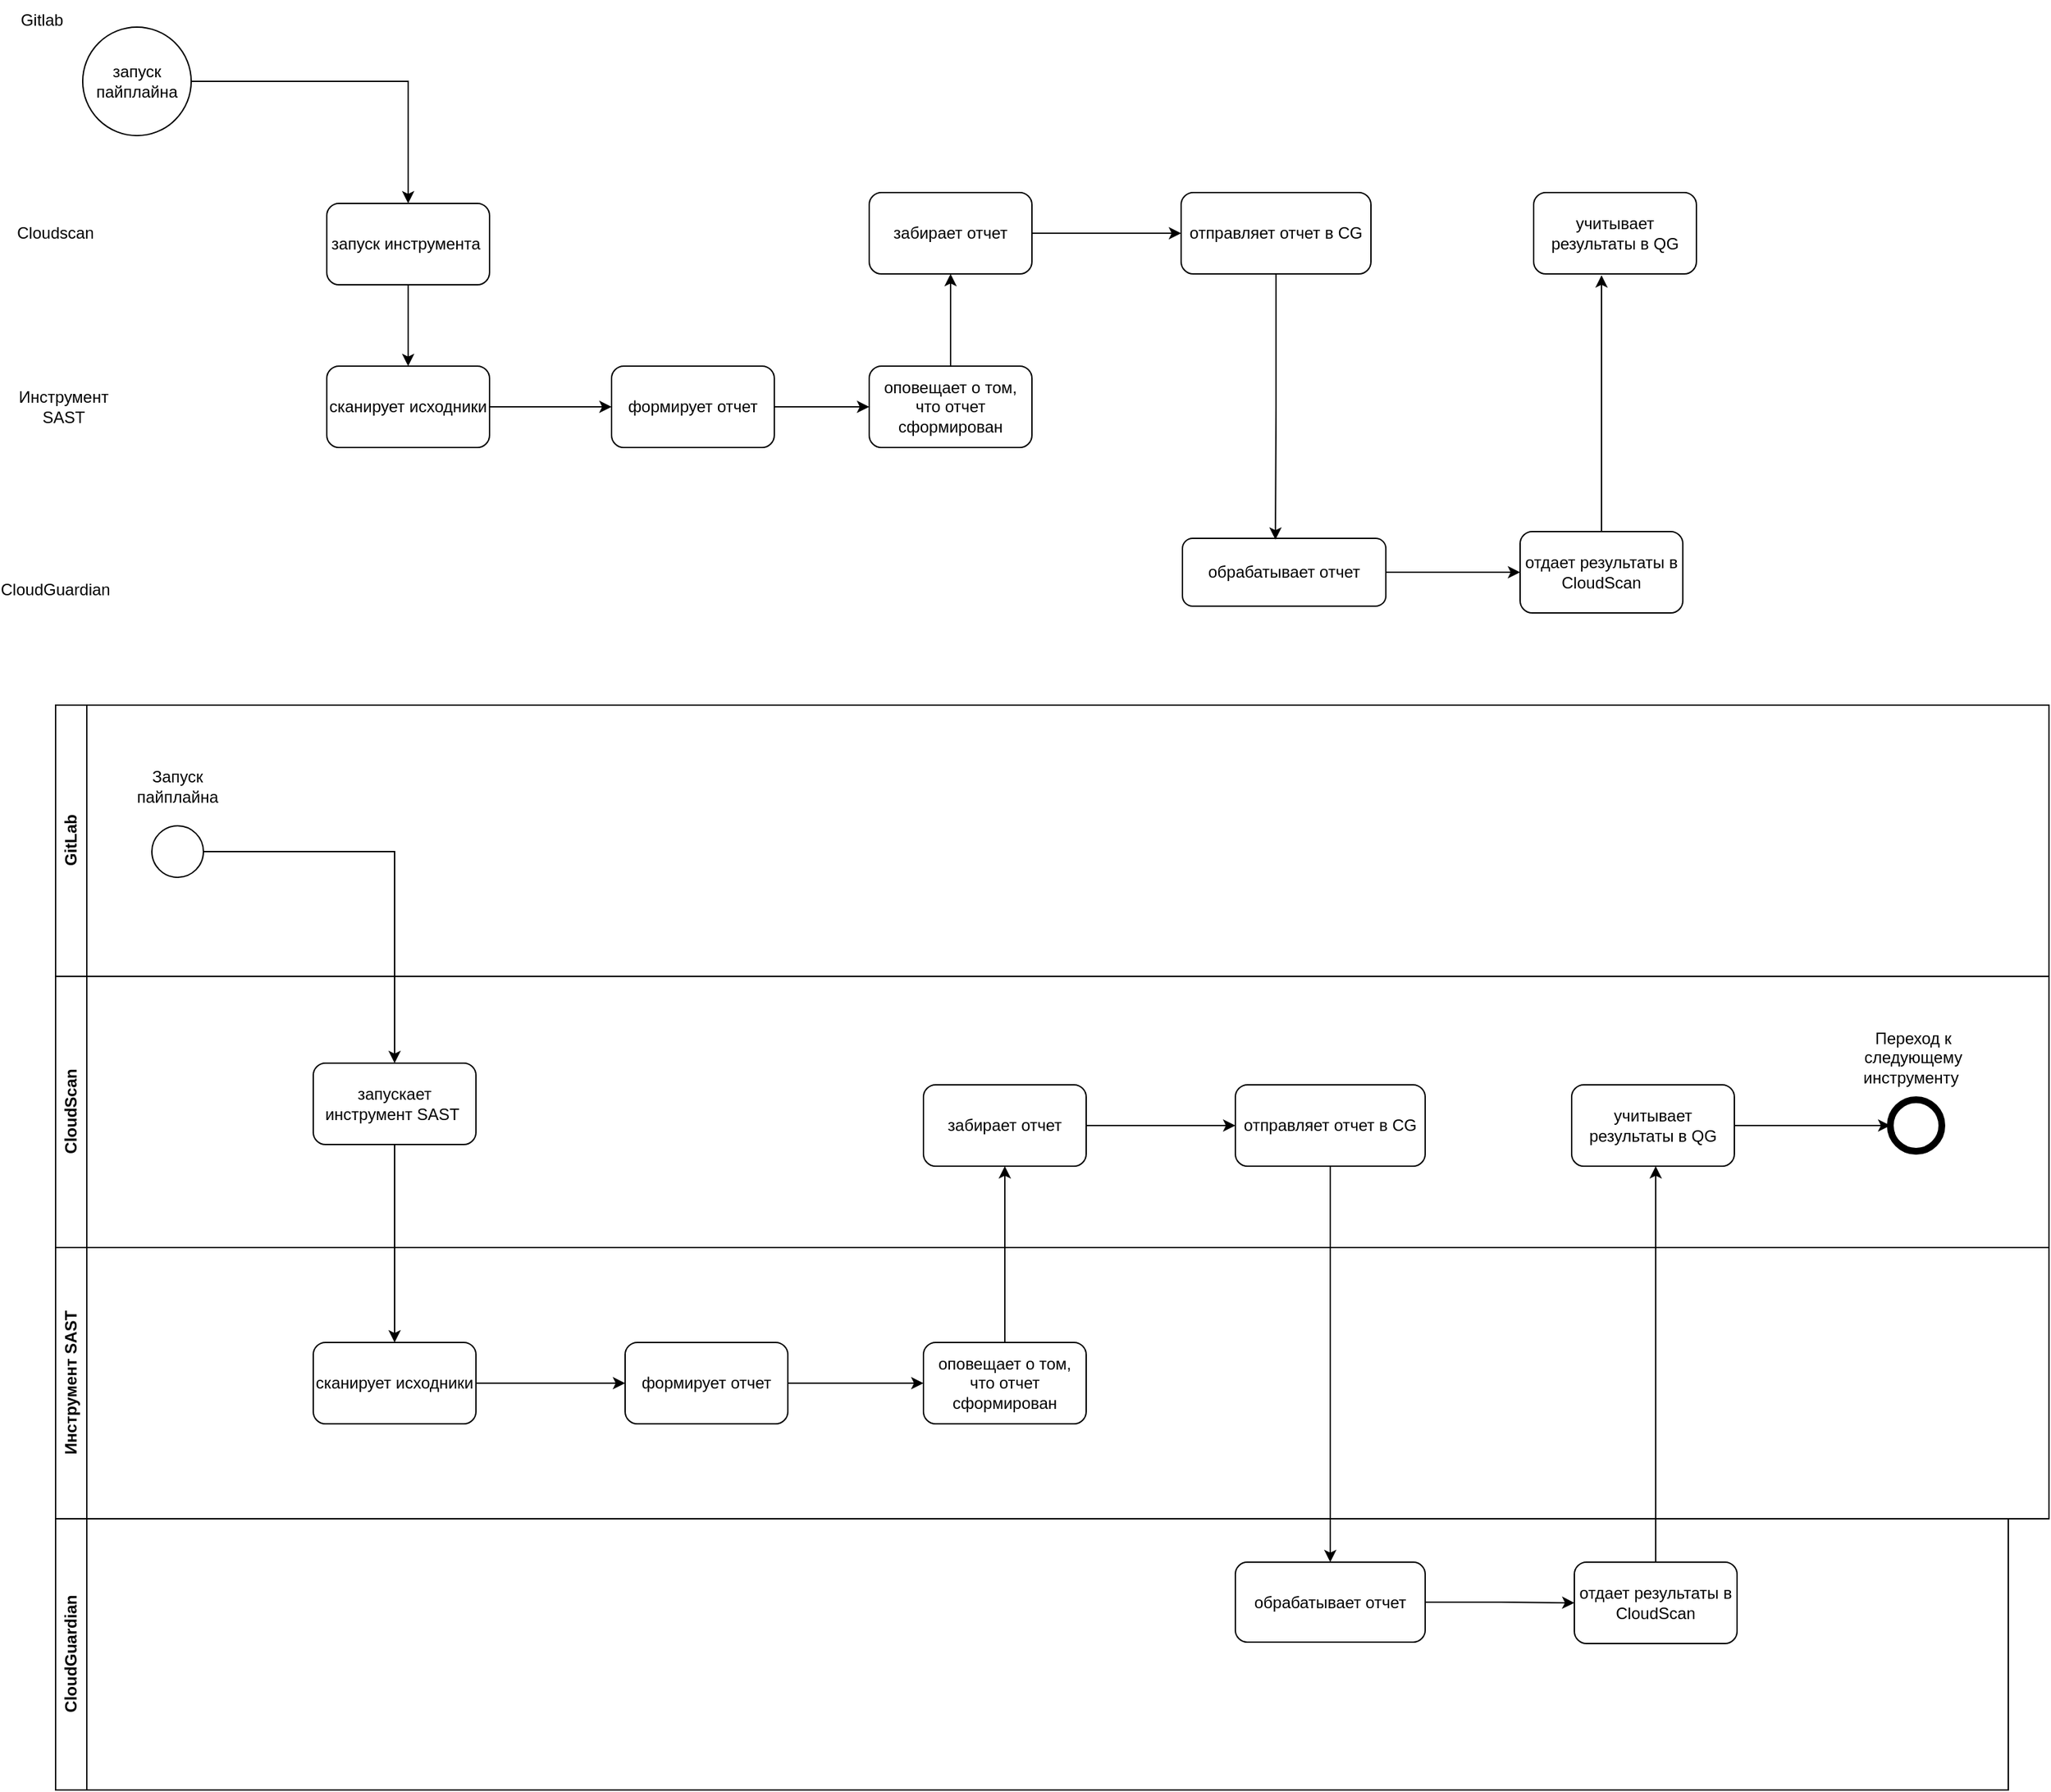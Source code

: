 <mxfile version="24.7.1" type="github">
  <diagram name="Страница — 1" id="hdgRyzGxekrmIZ3NcP9e">
    <mxGraphModel dx="1242" dy="700" grid="1" gridSize="10" guides="1" tooltips="1" connect="1" arrows="1" fold="1" page="1" pageScale="1" pageWidth="827" pageHeight="1169" math="0" shadow="0">
      <root>
        <mxCell id="0" />
        <mxCell id="1" parent="0" />
        <mxCell id="EfJEgGZbRH4EHWMEyh69-4" style="edgeStyle=orthogonalEdgeStyle;rounded=0;orthogonalLoop=1;jettySize=auto;html=1;" edge="1" parent="1" source="EfJEgGZbRH4EHWMEyh69-1" target="EfJEgGZbRH4EHWMEyh69-3">
          <mxGeometry relative="1" as="geometry" />
        </mxCell>
        <mxCell id="EfJEgGZbRH4EHWMEyh69-1" value="запуск пайплайна" style="ellipse;whiteSpace=wrap;html=1;aspect=fixed;" vertex="1" parent="1">
          <mxGeometry x="70" y="370" width="80" height="80" as="geometry" />
        </mxCell>
        <mxCell id="EfJEgGZbRH4EHWMEyh69-2" value="Gitlab" style="text;html=1;align=center;verticalAlign=middle;whiteSpace=wrap;rounded=0;" vertex="1" parent="1">
          <mxGeometry x="10" y="350" width="60" height="30" as="geometry" />
        </mxCell>
        <mxCell id="EfJEgGZbRH4EHWMEyh69-8" style="edgeStyle=orthogonalEdgeStyle;rounded=0;orthogonalLoop=1;jettySize=auto;html=1;entryX=0.5;entryY=0;entryDx=0;entryDy=0;" edge="1" parent="1" source="EfJEgGZbRH4EHWMEyh69-3" target="EfJEgGZbRH4EHWMEyh69-6">
          <mxGeometry relative="1" as="geometry" />
        </mxCell>
        <mxCell id="EfJEgGZbRH4EHWMEyh69-3" value="запуск инструмента&amp;nbsp;" style="rounded=1;whiteSpace=wrap;html=1;" vertex="1" parent="1">
          <mxGeometry x="250" y="500" width="120" height="60" as="geometry" />
        </mxCell>
        <mxCell id="EfJEgGZbRH4EHWMEyh69-5" value="Cloudscan" style="text;html=1;align=center;verticalAlign=middle;whiteSpace=wrap;rounded=0;" vertex="1" parent="1">
          <mxGeometry x="20" y="507" width="60" height="30" as="geometry" />
        </mxCell>
        <mxCell id="EfJEgGZbRH4EHWMEyh69-12" style="edgeStyle=orthogonalEdgeStyle;rounded=0;orthogonalLoop=1;jettySize=auto;html=1;entryX=0;entryY=0.5;entryDx=0;entryDy=0;" edge="1" parent="1" source="EfJEgGZbRH4EHWMEyh69-6" target="EfJEgGZbRH4EHWMEyh69-11">
          <mxGeometry relative="1" as="geometry">
            <mxPoint x="410" y="650" as="targetPoint" />
          </mxGeometry>
        </mxCell>
        <mxCell id="EfJEgGZbRH4EHWMEyh69-6" value="сканирует исходники" style="rounded=1;whiteSpace=wrap;html=1;" vertex="1" parent="1">
          <mxGeometry x="250" y="620" width="120" height="60" as="geometry" />
        </mxCell>
        <mxCell id="EfJEgGZbRH4EHWMEyh69-7" value="Инструмент SAST" style="text;html=1;align=center;verticalAlign=middle;whiteSpace=wrap;rounded=0;" vertex="1" parent="1">
          <mxGeometry x="26" y="635" width="60" height="30" as="geometry" />
        </mxCell>
        <mxCell id="EfJEgGZbRH4EHWMEyh69-16" style="edgeStyle=orthogonalEdgeStyle;rounded=0;orthogonalLoop=1;jettySize=auto;html=1;entryX=0;entryY=0.5;entryDx=0;entryDy=0;" edge="1" parent="1" source="EfJEgGZbRH4EHWMEyh69-11" target="EfJEgGZbRH4EHWMEyh69-15">
          <mxGeometry relative="1" as="geometry" />
        </mxCell>
        <mxCell id="EfJEgGZbRH4EHWMEyh69-11" value="формирует отчет" style="rounded=1;whiteSpace=wrap;html=1;" vertex="1" parent="1">
          <mxGeometry x="460" y="620" width="120" height="60" as="geometry" />
        </mxCell>
        <mxCell id="EfJEgGZbRH4EHWMEyh69-18" style="edgeStyle=orthogonalEdgeStyle;rounded=0;orthogonalLoop=1;jettySize=auto;html=1;entryX=0.5;entryY=1;entryDx=0;entryDy=0;" edge="1" parent="1" source="EfJEgGZbRH4EHWMEyh69-15" target="EfJEgGZbRH4EHWMEyh69-17">
          <mxGeometry relative="1" as="geometry" />
        </mxCell>
        <mxCell id="EfJEgGZbRH4EHWMEyh69-15" value="оповещает о том, что отчет сформирован" style="rounded=1;whiteSpace=wrap;html=1;" vertex="1" parent="1">
          <mxGeometry x="650" y="620" width="120" height="60" as="geometry" />
        </mxCell>
        <mxCell id="EfJEgGZbRH4EHWMEyh69-21" style="edgeStyle=orthogonalEdgeStyle;rounded=0;orthogonalLoop=1;jettySize=auto;html=1;" edge="1" parent="1" source="EfJEgGZbRH4EHWMEyh69-17" target="EfJEgGZbRH4EHWMEyh69-20">
          <mxGeometry relative="1" as="geometry" />
        </mxCell>
        <mxCell id="EfJEgGZbRH4EHWMEyh69-17" value="забирает отчет" style="rounded=1;whiteSpace=wrap;html=1;" vertex="1" parent="1">
          <mxGeometry x="650" y="492" width="120" height="60" as="geometry" />
        </mxCell>
        <mxCell id="EfJEgGZbRH4EHWMEyh69-19" value="CloudGuardian" style="text;html=1;align=center;verticalAlign=middle;whiteSpace=wrap;rounded=0;" vertex="1" parent="1">
          <mxGeometry x="20" y="770" width="60" height="30" as="geometry" />
        </mxCell>
        <mxCell id="EfJEgGZbRH4EHWMEyh69-20" value="отправляет отчет в CG" style="rounded=1;whiteSpace=wrap;html=1;" vertex="1" parent="1">
          <mxGeometry x="880" y="492" width="140" height="60" as="geometry" />
        </mxCell>
        <mxCell id="EfJEgGZbRH4EHWMEyh69-25" style="edgeStyle=orthogonalEdgeStyle;rounded=0;orthogonalLoop=1;jettySize=auto;html=1;entryX=0;entryY=0.5;entryDx=0;entryDy=0;" edge="1" parent="1" source="EfJEgGZbRH4EHWMEyh69-22" target="EfJEgGZbRH4EHWMEyh69-24">
          <mxGeometry relative="1" as="geometry" />
        </mxCell>
        <mxCell id="EfJEgGZbRH4EHWMEyh69-22" value="обрабатывает отчет" style="rounded=1;whiteSpace=wrap;html=1;" vertex="1" parent="1">
          <mxGeometry x="881" y="747" width="150" height="50" as="geometry" />
        </mxCell>
        <mxCell id="EfJEgGZbRH4EHWMEyh69-23" style="edgeStyle=orthogonalEdgeStyle;rounded=0;orthogonalLoop=1;jettySize=auto;html=1;entryX=0.457;entryY=0.02;entryDx=0;entryDy=0;entryPerimeter=0;" edge="1" parent="1" source="EfJEgGZbRH4EHWMEyh69-20" target="EfJEgGZbRH4EHWMEyh69-22">
          <mxGeometry relative="1" as="geometry" />
        </mxCell>
        <mxCell id="EfJEgGZbRH4EHWMEyh69-24" value="отдает результаты в CloudScan" style="rounded=1;whiteSpace=wrap;html=1;" vertex="1" parent="1">
          <mxGeometry x="1130" y="742" width="120" height="60" as="geometry" />
        </mxCell>
        <mxCell id="EfJEgGZbRH4EHWMEyh69-26" value="учитывает результаты в QG" style="rounded=1;whiteSpace=wrap;html=1;" vertex="1" parent="1">
          <mxGeometry x="1140" y="492" width="120" height="60" as="geometry" />
        </mxCell>
        <mxCell id="EfJEgGZbRH4EHWMEyh69-27" style="edgeStyle=orthogonalEdgeStyle;rounded=0;orthogonalLoop=1;jettySize=auto;html=1;entryX=0.417;entryY=1.017;entryDx=0;entryDy=0;entryPerimeter=0;" edge="1" parent="1" source="EfJEgGZbRH4EHWMEyh69-24" target="EfJEgGZbRH4EHWMEyh69-26">
          <mxGeometry relative="1" as="geometry" />
        </mxCell>
        <mxCell id="EfJEgGZbRH4EHWMEyh69-28" value="GitLab" style="swimlane;horizontal=0;whiteSpace=wrap;html=1;" vertex="1" parent="1">
          <mxGeometry x="50" y="870" width="1470" height="200" as="geometry" />
        </mxCell>
        <mxCell id="EfJEgGZbRH4EHWMEyh69-29" value="CloudScan" style="swimlane;horizontal=0;whiteSpace=wrap;html=1;" vertex="1" parent="1">
          <mxGeometry x="50" y="1070" width="1470" height="200" as="geometry" />
        </mxCell>
        <mxCell id="EfJEgGZbRH4EHWMEyh69-35" value="запускает инструмент SAST&amp;nbsp;" style="rounded=1;whiteSpace=wrap;html=1;" vertex="1" parent="EfJEgGZbRH4EHWMEyh69-29">
          <mxGeometry x="190" y="64" width="120" height="60" as="geometry" />
        </mxCell>
        <mxCell id="EfJEgGZbRH4EHWMEyh69-47" style="edgeStyle=orthogonalEdgeStyle;rounded=0;orthogonalLoop=1;jettySize=auto;html=1;entryX=0;entryY=0.5;entryDx=0;entryDy=0;" edge="1" parent="EfJEgGZbRH4EHWMEyh69-29" source="EfJEgGZbRH4EHWMEyh69-44" target="EfJEgGZbRH4EHWMEyh69-46">
          <mxGeometry relative="1" as="geometry" />
        </mxCell>
        <mxCell id="EfJEgGZbRH4EHWMEyh69-44" value="забирает отчет" style="rounded=1;whiteSpace=wrap;html=1;" vertex="1" parent="EfJEgGZbRH4EHWMEyh69-29">
          <mxGeometry x="640" y="80" width="120" height="60" as="geometry" />
        </mxCell>
        <mxCell id="EfJEgGZbRH4EHWMEyh69-46" value="отправляет отчет в CG" style="rounded=1;whiteSpace=wrap;html=1;" vertex="1" parent="EfJEgGZbRH4EHWMEyh69-29">
          <mxGeometry x="870" y="80" width="140" height="60" as="geometry" />
        </mxCell>
        <mxCell id="EfJEgGZbRH4EHWMEyh69-60" style="edgeStyle=orthogonalEdgeStyle;rounded=0;orthogonalLoop=1;jettySize=auto;html=1;entryX=0;entryY=0.5;entryDx=0;entryDy=0;" edge="1" parent="EfJEgGZbRH4EHWMEyh69-29" source="EfJEgGZbRH4EHWMEyh69-53" target="EfJEgGZbRH4EHWMEyh69-58">
          <mxGeometry relative="1" as="geometry" />
        </mxCell>
        <mxCell id="EfJEgGZbRH4EHWMEyh69-53" value="учитывает результаты в QG" style="rounded=1;whiteSpace=wrap;html=1;" vertex="1" parent="EfJEgGZbRH4EHWMEyh69-29">
          <mxGeometry x="1118" y="80" width="120" height="60" as="geometry" />
        </mxCell>
        <mxCell id="EfJEgGZbRH4EHWMEyh69-58" value="" style="ellipse;whiteSpace=wrap;html=1;aspect=fixed;strokeWidth=5;" vertex="1" parent="EfJEgGZbRH4EHWMEyh69-29">
          <mxGeometry x="1353" y="91" width="38" height="38" as="geometry" />
        </mxCell>
        <mxCell id="EfJEgGZbRH4EHWMEyh69-59" value="Переход к следующему инструменту&amp;nbsp;" style="text;html=1;strokeColor=none;fillColor=none;align=center;verticalAlign=middle;whiteSpace=wrap;rounded=0;" vertex="1" parent="EfJEgGZbRH4EHWMEyh69-29">
          <mxGeometry x="1340" y="45" width="60" height="30" as="geometry" />
        </mxCell>
        <mxCell id="EfJEgGZbRH4EHWMEyh69-30" value="Инструмент SAST" style="swimlane;horizontal=0;whiteSpace=wrap;html=1;" vertex="1" parent="1">
          <mxGeometry x="50" y="1270" width="1470" height="200" as="geometry" />
        </mxCell>
        <mxCell id="EfJEgGZbRH4EHWMEyh69-40" style="edgeStyle=orthogonalEdgeStyle;rounded=0;orthogonalLoop=1;jettySize=auto;html=1;entryX=0;entryY=0.5;entryDx=0;entryDy=0;" edge="1" parent="EfJEgGZbRH4EHWMEyh69-30" source="EfJEgGZbRH4EHWMEyh69-37" target="EfJEgGZbRH4EHWMEyh69-39">
          <mxGeometry relative="1" as="geometry" />
        </mxCell>
        <mxCell id="EfJEgGZbRH4EHWMEyh69-37" value="сканирует исходники" style="rounded=1;whiteSpace=wrap;html=1;" vertex="1" parent="EfJEgGZbRH4EHWMEyh69-30">
          <mxGeometry x="190" y="70" width="120" height="60" as="geometry" />
        </mxCell>
        <mxCell id="EfJEgGZbRH4EHWMEyh69-42" style="edgeStyle=orthogonalEdgeStyle;rounded=0;orthogonalLoop=1;jettySize=auto;html=1;entryX=0;entryY=0.5;entryDx=0;entryDy=0;" edge="1" parent="EfJEgGZbRH4EHWMEyh69-30" source="EfJEgGZbRH4EHWMEyh69-39" target="EfJEgGZbRH4EHWMEyh69-41">
          <mxGeometry relative="1" as="geometry" />
        </mxCell>
        <mxCell id="EfJEgGZbRH4EHWMEyh69-39" value="формирует отчет" style="rounded=1;whiteSpace=wrap;html=1;" vertex="1" parent="EfJEgGZbRH4EHWMEyh69-30">
          <mxGeometry x="420" y="70" width="120" height="60" as="geometry" />
        </mxCell>
        <mxCell id="EfJEgGZbRH4EHWMEyh69-41" value="оповещает о том, что отчет сформирован" style="rounded=1;whiteSpace=wrap;html=1;" vertex="1" parent="EfJEgGZbRH4EHWMEyh69-30">
          <mxGeometry x="640" y="70" width="120" height="60" as="geometry" />
        </mxCell>
        <mxCell id="EfJEgGZbRH4EHWMEyh69-52" style="edgeStyle=orthogonalEdgeStyle;rounded=0;orthogonalLoop=1;jettySize=auto;html=1;entryX=0;entryY=0.5;entryDx=0;entryDy=0;" edge="1" parent="EfJEgGZbRH4EHWMEyh69-30" source="EfJEgGZbRH4EHWMEyh69-48" target="EfJEgGZbRH4EHWMEyh69-51">
          <mxGeometry relative="1" as="geometry" />
        </mxCell>
        <mxCell id="EfJEgGZbRH4EHWMEyh69-48" value="обрабатывает отчет" style="rounded=1;whiteSpace=wrap;html=1;" vertex="1" parent="EfJEgGZbRH4EHWMEyh69-30">
          <mxGeometry x="870" y="232" width="140" height="59" as="geometry" />
        </mxCell>
        <mxCell id="EfJEgGZbRH4EHWMEyh69-51" value="отдает результаты в CloudScan" style="rounded=1;whiteSpace=wrap;html=1;" vertex="1" parent="EfJEgGZbRH4EHWMEyh69-30">
          <mxGeometry x="1120" y="232" width="120" height="60" as="geometry" />
        </mxCell>
        <mxCell id="EfJEgGZbRH4EHWMEyh69-31" value="CloudGuardian" style="swimlane;horizontal=0;whiteSpace=wrap;html=1;" vertex="1" parent="1">
          <mxGeometry x="50" y="1470" width="1440" height="200" as="geometry" />
        </mxCell>
        <mxCell id="EfJEgGZbRH4EHWMEyh69-36" style="edgeStyle=orthogonalEdgeStyle;rounded=0;orthogonalLoop=1;jettySize=auto;html=1;" edge="1" parent="1" source="EfJEgGZbRH4EHWMEyh69-32" target="EfJEgGZbRH4EHWMEyh69-35">
          <mxGeometry relative="1" as="geometry" />
        </mxCell>
        <mxCell id="EfJEgGZbRH4EHWMEyh69-32" value="" style="ellipse;whiteSpace=wrap;html=1;aspect=fixed;" vertex="1" parent="1">
          <mxGeometry x="121" y="959" width="38" height="38" as="geometry" />
        </mxCell>
        <mxCell id="EfJEgGZbRH4EHWMEyh69-33" value="Запуск пайплайна" style="text;html=1;strokeColor=none;fillColor=none;align=center;verticalAlign=middle;whiteSpace=wrap;rounded=0;" vertex="1" parent="1">
          <mxGeometry x="110" y="915" width="60" height="30" as="geometry" />
        </mxCell>
        <mxCell id="EfJEgGZbRH4EHWMEyh69-38" style="edgeStyle=orthogonalEdgeStyle;rounded=0;orthogonalLoop=1;jettySize=auto;html=1;" edge="1" parent="1" source="EfJEgGZbRH4EHWMEyh69-35" target="EfJEgGZbRH4EHWMEyh69-37">
          <mxGeometry relative="1" as="geometry" />
        </mxCell>
        <mxCell id="EfJEgGZbRH4EHWMEyh69-49" style="edgeStyle=orthogonalEdgeStyle;rounded=0;orthogonalLoop=1;jettySize=auto;html=1;entryX=0.5;entryY=0;entryDx=0;entryDy=0;" edge="1" parent="1" source="EfJEgGZbRH4EHWMEyh69-46" target="EfJEgGZbRH4EHWMEyh69-48">
          <mxGeometry relative="1" as="geometry" />
        </mxCell>
        <mxCell id="EfJEgGZbRH4EHWMEyh69-50" style="edgeStyle=orthogonalEdgeStyle;rounded=0;orthogonalLoop=1;jettySize=auto;html=1;entryX=0.5;entryY=1;entryDx=0;entryDy=0;" edge="1" parent="1" source="EfJEgGZbRH4EHWMEyh69-41" target="EfJEgGZbRH4EHWMEyh69-44">
          <mxGeometry relative="1" as="geometry" />
        </mxCell>
        <mxCell id="EfJEgGZbRH4EHWMEyh69-57" style="edgeStyle=orthogonalEdgeStyle;rounded=0;orthogonalLoop=1;jettySize=auto;html=1;" edge="1" parent="1" source="EfJEgGZbRH4EHWMEyh69-51">
          <mxGeometry relative="1" as="geometry">
            <mxPoint x="1230" y="1210" as="targetPoint" />
          </mxGeometry>
        </mxCell>
      </root>
    </mxGraphModel>
  </diagram>
</mxfile>
